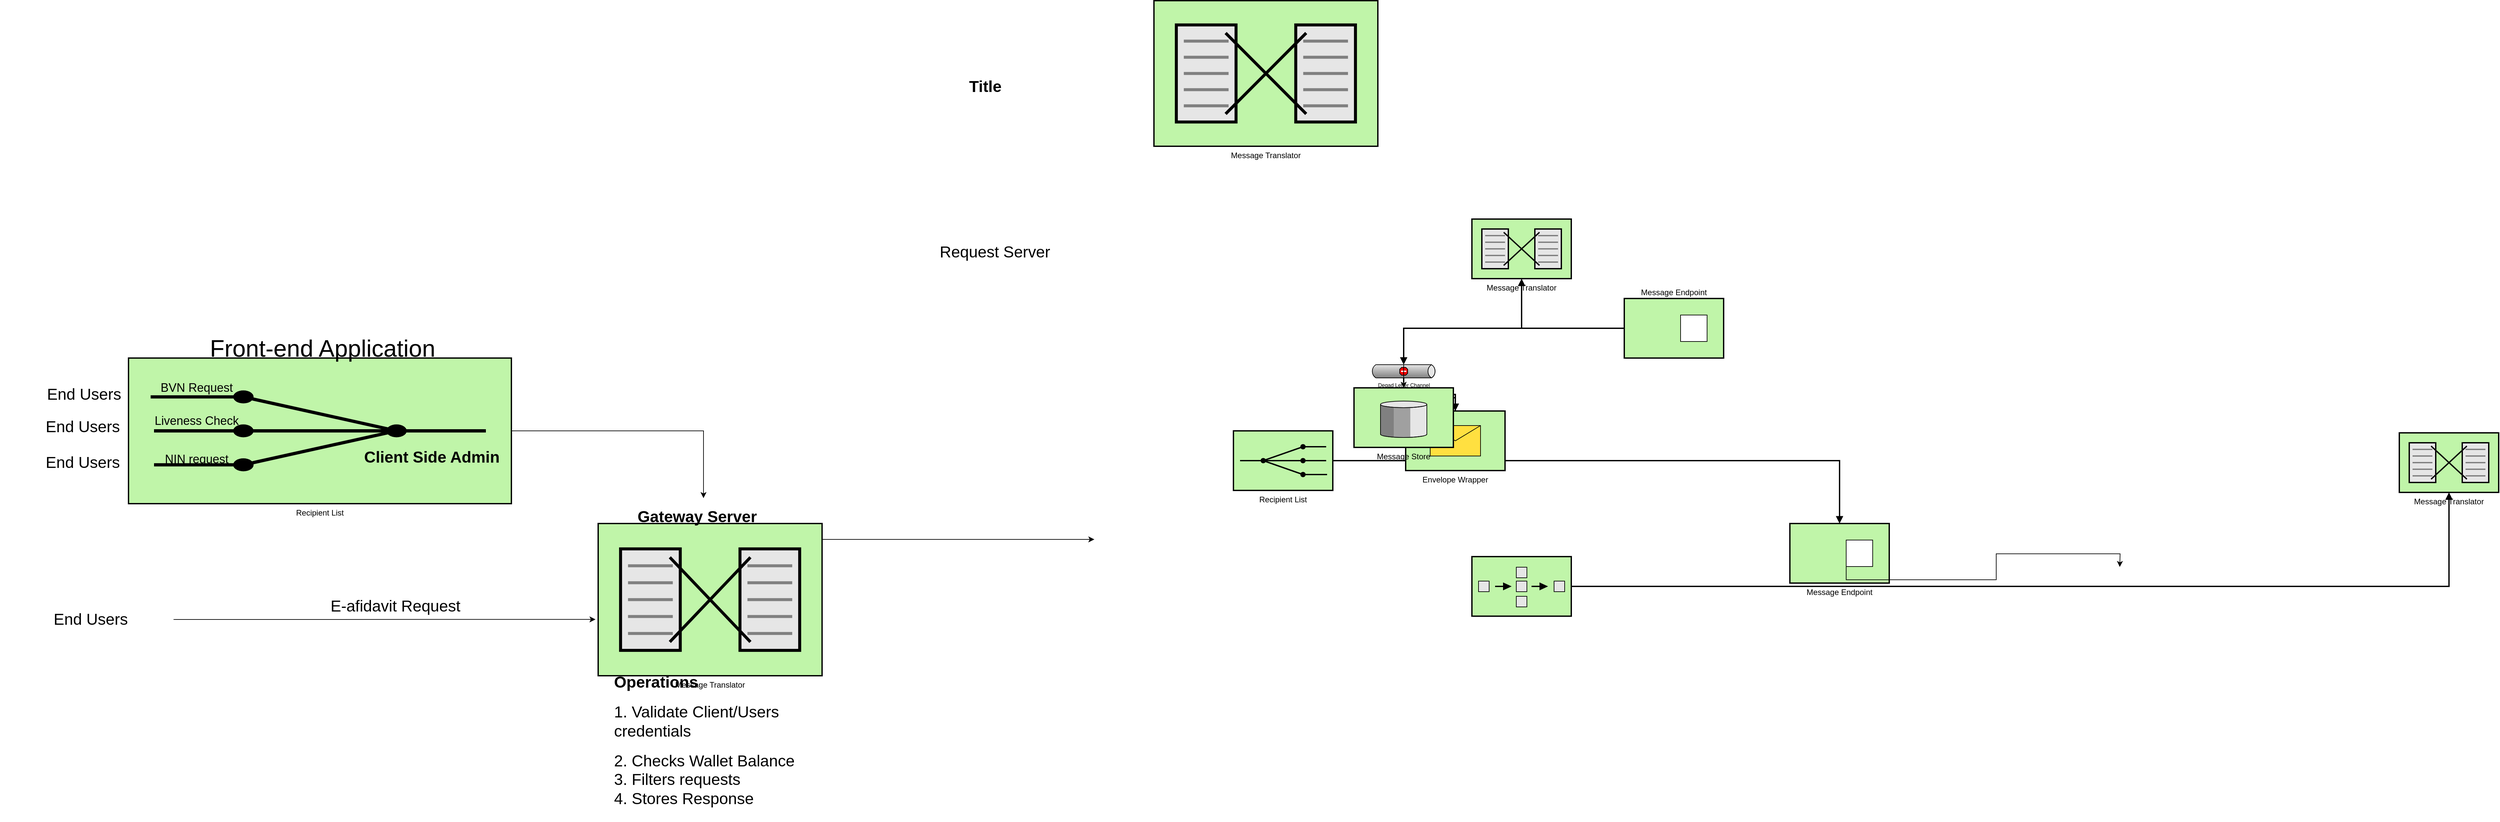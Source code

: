 <mxfile version="22.1.3" type="github">
  <diagram name="Page-1" id="74b105a0-9070-1c63-61bc-23e55f88626e">
    <mxGraphModel dx="3517.5" dy="2270" grid="1" gridSize="10" guides="1" tooltips="1" connect="1" arrows="1" fold="1" page="1" pageScale="1.5" pageWidth="1169" pageHeight="826" background="none" math="0" shadow="0">
      <root>
        <mxCell id="0" style=";html=1;" />
        <mxCell id="1" style=";html=1;" parent="0" />
        <mxCell id="10b056a9c633e61c-1" value="Message Translator" style="strokeWidth=2;dashed=0;align=center;fontSize=12;shape=mxgraph.eip.message_translator;fillColor=#c0f5a9;verticalLabelPosition=bottom;verticalAlign=top;" parent="1" vertex="1">
          <mxGeometry x="291" y="720" width="338" height="230" as="geometry" />
        </mxCell>
        <mxCell id="10b056a9c633e61c-20" style="edgeStyle=orthogonalEdgeStyle;rounded=0;html=1;endArrow=block;endFill=1;jettySize=auto;orthogonalLoop=1;strokeWidth=2;startArrow=none;startFill=0;" parent="1" source="10b056a9c633e61c-2" target="10b056a9c633e61c-8" edge="1">
          <mxGeometry relative="1" as="geometry" />
        </mxCell>
        <mxCell id="10b056a9c633e61c-2" value="Recipient List" style="strokeWidth=2;dashed=0;align=center;fontSize=12;fillColor=#c0f5a9;verticalLabelPosition=bottom;verticalAlign=top;shape=mxgraph.eip.recipient_list;" parent="1" vertex="1">
          <mxGeometry x="1250" y="580" width="150" height="90" as="geometry" />
        </mxCell>
        <mxCell id="10b056a9c633e61c-22" style="edgeStyle=orthogonalEdgeStyle;rounded=0;html=1;endArrow=block;endFill=1;jettySize=auto;orthogonalLoop=1;strokeWidth=2;startArrow=none;startFill=0;" parent="1" source="10b056a9c633e61c-6" target="10b056a9c633e61c-10" edge="1">
          <mxGeometry relative="1" as="geometry" />
        </mxCell>
        <mxCell id="10b056a9c633e61c-25" style="edgeStyle=orthogonalEdgeStyle;rounded=0;html=1;endArrow=block;endFill=1;jettySize=auto;orthogonalLoop=1;strokeWidth=2;startArrow=none;startFill=0;" parent="1" source="10b056a9c633e61c-6" target="10b056a9c633e61c-12" edge="1">
          <mxGeometry relative="1" as="geometry" />
        </mxCell>
        <mxCell id="10b056a9c633e61c-6" value="Message Endpoint" style="strokeWidth=2;dashed=0;align=center;fontSize=12;shape=rect;verticalLabelPosition=top;verticalAlign=bottom;fillColor=#c0f5a9;labelPosition=center;" parent="1" vertex="1">
          <mxGeometry x="1840" y="380" width="150" height="90" as="geometry" />
        </mxCell>
        <mxCell id="10b056a9c633e61c-7" value="" style="strokeWidth=1;dashed=0;align=center;fontSize=8;shape=rect;fillColor=#ffffff;strokeColor=#000000;" parent="10b056a9c633e61c-6" vertex="1">
          <mxGeometry x="85" y="25" width="40" height="40" as="geometry" />
        </mxCell>
        <mxCell id="10b056a9c633e61c-8" value="Message Endpoint" style="strokeWidth=2;dashed=0;align=center;fontSize=12;shape=rect;verticalLabelPosition=bottom;verticalAlign=top;fillColor=#c0f5a9" parent="1" vertex="1">
          <mxGeometry x="2090" y="720" width="150" height="90" as="geometry" />
        </mxCell>
        <mxCell id="OThNxWQhHnaj6ko7AExp-14" style="edgeStyle=orthogonalEdgeStyle;rounded=0;orthogonalLoop=1;jettySize=auto;html=1;exitX=0;exitY=1;exitDx=0;exitDy=0;" edge="1" parent="10b056a9c633e61c-8" source="10b056a9c633e61c-9">
          <mxGeometry relative="1" as="geometry">
            <mxPoint x="498" y="65.667" as="targetPoint" />
          </mxGeometry>
        </mxCell>
        <mxCell id="10b056a9c633e61c-9" value="" style="strokeWidth=1;dashed=0;align=center;fontSize=8;shape=rect" parent="10b056a9c633e61c-8" vertex="1">
          <mxGeometry x="85" y="25" width="40" height="40" as="geometry" />
        </mxCell>
        <mxCell id="10b056a9c633e61c-10" value="Message Translator" style="strokeWidth=2;dashed=0;align=center;fontSize=12;shape=mxgraph.eip.message_translator;fillColor=#c0f5a9;verticalLabelPosition=bottom;verticalAlign=top;" parent="1" vertex="1">
          <mxGeometry x="1610" y="260" width="150" height="90" as="geometry" />
        </mxCell>
        <mxCell id="10b056a9c633e61c-11" value="Message Translator" style="strokeWidth=2;dashed=0;align=center;fontSize=12;shape=mxgraph.eip.message_translator;fillColor=#c0f5a9;verticalLabelPosition=bottom;verticalAlign=top;" parent="1" vertex="1">
          <mxGeometry x="1130" y="-70" width="338" height="220" as="geometry" />
        </mxCell>
        <mxCell id="10b056a9c633e61c-26" style="edgeStyle=orthogonalEdgeStyle;rounded=0;html=1;endArrow=block;endFill=1;jettySize=auto;orthogonalLoop=1;strokeWidth=2;startArrow=none;startFill=0;" parent="1" source="10b056a9c633e61c-12" target="10b056a9c633e61c-13" edge="1">
          <mxGeometry relative="1" as="geometry" />
        </mxCell>
        <mxCell id="10b056a9c633e61c-12" value="Deqad Letter Channel" style="strokeWidth=1;dashed=0;align=center;html=1;fontSize=8;shape=mxgraph.eip.deadLetterChannel;verticalLabelPosition=bottom;labelBackgroundColor=#ffffff;verticalAlign=top;" parent="1" vertex="1">
          <mxGeometry x="1457" y="480" width="100" height="20" as="geometry" />
        </mxCell>
        <mxCell id="10b056a9c633e61c-27" style="edgeStyle=orthogonalEdgeStyle;rounded=0;html=1;endArrow=block;endFill=1;jettySize=auto;orthogonalLoop=1;strokeWidth=2;startArrow=none;startFill=0;" parent="1" source="10b056a9c633e61c-13" target="10b056a9c633e61c-15" edge="1">
          <mxGeometry relative="1" as="geometry" />
        </mxCell>
        <mxCell id="10b056a9c633e61c-13" value="Envelope Wrapper" style="strokeWidth=2;dashed=0;align=center;fontSize=12;fillColor=#c0f5a9;verticalLabelPosition=bottom;verticalAlign=top;shape=mxgraph.eip.envelope_wrapper;" parent="1" vertex="1">
          <mxGeometry x="1510" y="550" width="150" height="90" as="geometry" />
        </mxCell>
        <mxCell id="10b056a9c633e61c-24" style="edgeStyle=orthogonalEdgeStyle;rounded=0;html=1;endArrow=block;endFill=1;jettySize=auto;orthogonalLoop=1;strokeWidth=2;startArrow=none;startFill=0;" parent="1" source="10b056a9c633e61c-14" target="10b056a9c633e61c-16" edge="1">
          <mxGeometry relative="1" as="geometry" />
        </mxCell>
        <mxCell id="10b056a9c633e61c-14" value="" style="strokeWidth=2;dashed=0;align=center;fontSize=12;fillColor=#c0f5a9;verticalLabelPosition=bottom;verticalAlign=top;shape=mxgraph.eip.composed_message_processor;" parent="1" vertex="1">
          <mxGeometry x="1610" y="770" width="150" height="90" as="geometry" />
        </mxCell>
        <mxCell id="10b056a9c633e61c-15" value="Message Store" style="strokeWidth=2;dashed=0;align=center;fontSize=12;verticalLabelPosition=bottom;verticalAlign=top;shape=mxgraph.eip.message_store;fillColor=#c0f5a9" parent="1" vertex="1">
          <mxGeometry x="1432" y="515" width="150" height="90" as="geometry" />
        </mxCell>
        <mxCell id="10b056a9c633e61c-16" value="Message Translator" style="strokeWidth=2;dashed=0;align=center;fontSize=12;shape=mxgraph.eip.message_translator;fillColor=#c0f5a9;verticalLabelPosition=bottom;verticalAlign=top;" parent="1" vertex="1">
          <mxGeometry x="3010" y="583" width="150" height="90" as="geometry" />
        </mxCell>
        <mxCell id="10b056a9c633e61c-30" value="Title" style="text;strokeColor=none;fillColor=none;html=1;fontSize=24;fontStyle=1;verticalAlign=middle;align=center;" parent="1" vertex="1">
          <mxGeometry x="80" y="40" width="1590" height="40" as="geometry" />
        </mxCell>
        <mxCell id="OThNxWQhHnaj6ko7AExp-2" value="&lt;font style=&quot;font-size: 24px;&quot;&gt;End Users&lt;/font&gt;" style="text;html=1;strokeColor=none;fillColor=none;align=center;verticalAlign=middle;whiteSpace=wrap;rounded=0;" vertex="1" parent="1">
          <mxGeometry x="-610" y="500" width="250" height="50" as="geometry" />
        </mxCell>
        <mxCell id="OThNxWQhHnaj6ko7AExp-3" value="&lt;font style=&quot;font-size: 24px;&quot;&gt;End Users&lt;/font&gt;" style="text;html=1;strokeColor=none;fillColor=none;align=center;verticalAlign=middle;whiteSpace=wrap;rounded=0;" vertex="1" parent="1">
          <mxGeometry x="-612" y="549" width="250" height="50" as="geometry" />
        </mxCell>
        <mxCell id="OThNxWQhHnaj6ko7AExp-4" value="&lt;font style=&quot;font-size: 24px;&quot;&gt;End Users&lt;/font&gt;" style="text;html=1;strokeColor=none;fillColor=none;align=center;verticalAlign=middle;whiteSpace=wrap;rounded=0;" vertex="1" parent="1">
          <mxGeometry x="-612" y="603" width="250" height="50" as="geometry" />
        </mxCell>
        <mxCell id="OThNxWQhHnaj6ko7AExp-5" value="Recipient List" style="strokeWidth=2;dashed=0;align=center;fontSize=12;fillColor=#c0f5a9;verticalLabelPosition=bottom;verticalAlign=top;shape=mxgraph.eip.recipient_list;direction=west;" vertex="1" parent="1">
          <mxGeometry x="-418" y="470" width="578" height="220" as="geometry" />
        </mxCell>
        <mxCell id="OThNxWQhHnaj6ko7AExp-6" value="&lt;font style=&quot;font-size: 18px;&quot;&gt;BVN Request&lt;/font&gt;" style="text;strokeColor=none;align=center;fillColor=none;html=1;verticalAlign=middle;whiteSpace=wrap;rounded=0;" vertex="1" parent="1">
          <mxGeometry x="-410" y="500" width="190" height="30" as="geometry" />
        </mxCell>
        <mxCell id="OThNxWQhHnaj6ko7AExp-7" value="&lt;span style=&quot;font-size: 18px;&quot;&gt;Liveness Check&lt;/span&gt;" style="text;strokeColor=none;align=center;fillColor=none;html=1;verticalAlign=middle;whiteSpace=wrap;rounded=0;" vertex="1" parent="1">
          <mxGeometry x="-410" y="550" width="190" height="30" as="geometry" />
        </mxCell>
        <mxCell id="OThNxWQhHnaj6ko7AExp-8" value="&lt;span style=&quot;font-size: 18px;&quot;&gt;NIN request&lt;/span&gt;" style="text;strokeColor=none;align=center;fillColor=none;html=1;verticalAlign=middle;whiteSpace=wrap;rounded=0;" vertex="1" parent="1">
          <mxGeometry x="-410" y="608" width="190" height="30" as="geometry" />
        </mxCell>
        <mxCell id="OThNxWQhHnaj6ko7AExp-9" value="&lt;font style=&quot;font-size: 24px;&quot;&gt;&lt;b&gt;Client Side Admin&lt;/b&gt;&lt;/font&gt;" style="text;strokeColor=none;align=center;fillColor=none;html=1;verticalAlign=middle;whiteSpace=wrap;rounded=0;" vertex="1" parent="1">
          <mxGeometry x="-90" y="600" width="260" height="40" as="geometry" />
        </mxCell>
        <mxCell id="OThNxWQhHnaj6ko7AExp-10" value="&lt;font style=&quot;font-size: 36px;&quot;&gt;Front-end Application&lt;/font&gt;" style="text;strokeColor=none;align=center;fillColor=none;html=1;verticalAlign=middle;whiteSpace=wrap;rounded=0;" vertex="1" parent="1">
          <mxGeometry x="-310" y="440" width="370" height="30" as="geometry" />
        </mxCell>
        <mxCell id="OThNxWQhHnaj6ko7AExp-11" value="&lt;span style=&quot;font-size: 24px;&quot;&gt;&lt;b&gt;Gateway Server&lt;/b&gt;&lt;/span&gt;" style="text;html=1;align=center;verticalAlign=middle;resizable=0;points=[];autosize=1;strokeColor=none;fillColor=none;" vertex="1" parent="1">
          <mxGeometry x="340" y="690" width="200" height="40" as="geometry" />
        </mxCell>
        <mxCell id="OThNxWQhHnaj6ko7AExp-12" value="" style="endArrow=classic;html=1;rounded=0;exitX=0;exitY=0.5;exitDx=0;exitDy=0;exitPerimeter=0;entryX=0.55;entryY=-0.21;entryDx=0;entryDy=0;entryPerimeter=0;" edge="1" parent="1" source="OThNxWQhHnaj6ko7AExp-5" target="OThNxWQhHnaj6ko7AExp-11">
          <mxGeometry width="50" height="50" relative="1" as="geometry">
            <mxPoint x="620" y="710" as="sourcePoint" />
            <mxPoint x="700" y="580" as="targetPoint" />
            <Array as="points">
              <mxPoint x="450" y="580" />
            </Array>
          </mxGeometry>
        </mxCell>
        <mxCell id="OThNxWQhHnaj6ko7AExp-13" style="edgeStyle=orthogonalEdgeStyle;rounded=0;orthogonalLoop=1;jettySize=auto;html=1;exitX=0;exitY=0;exitDx=50;exitDy=0;exitPerimeter=0;entryX=0.5;entryY=0;entryDx=0;entryDy=0;entryPerimeter=0;" edge="1" parent="1" source="10b056a9c633e61c-12" target="10b056a9c633e61c-15">
          <mxGeometry relative="1" as="geometry" />
        </mxCell>
        <mxCell id="OThNxWQhHnaj6ko7AExp-15" value="" style="endArrow=classic;html=1;rounded=0;exitX=1;exitY=0.5;exitDx=0;exitDy=0;exitPerimeter=0;" edge="1" parent="1">
          <mxGeometry width="50" height="50" relative="1" as="geometry">
            <mxPoint x="629" y="744" as="sourcePoint" />
            <mxPoint x="1040" y="744" as="targetPoint" />
            <Array as="points">
              <mxPoint x="877" y="744" />
            </Array>
          </mxGeometry>
        </mxCell>
        <mxCell id="OThNxWQhHnaj6ko7AExp-16" value="&lt;font style=&quot;font-size: 24px;&quot;&gt;Request Server&lt;/font&gt;" style="text;html=1;strokeColor=none;fillColor=none;align=center;verticalAlign=middle;whiteSpace=wrap;rounded=0;" vertex="1" parent="1">
          <mxGeometry x="760" y="290" width="260" height="40" as="geometry" />
        </mxCell>
        <mxCell id="OThNxWQhHnaj6ko7AExp-18" value="&lt;font style=&quot;font-size: 24px;&quot;&gt;End Users&lt;/font&gt;" style="text;html=1;strokeColor=none;fillColor=none;align=center;verticalAlign=middle;whiteSpace=wrap;rounded=0;" vertex="1" parent="1">
          <mxGeometry x="-600" y="840" width="250" height="50" as="geometry" />
        </mxCell>
        <mxCell id="OThNxWQhHnaj6ko7AExp-19" value="" style="endArrow=classic;html=1;rounded=0;fontFamily=Helvetica;fontSize=12;fontColor=default;entryX=-0.012;entryY=0.63;entryDx=0;entryDy=0;entryPerimeter=0;" edge="1" parent="1" source="OThNxWQhHnaj6ko7AExp-18" target="10b056a9c633e61c-1">
          <mxGeometry width="50" height="50" relative="1" as="geometry">
            <mxPoint x="280" y="700" as="sourcePoint" />
            <mxPoint x="330" y="650" as="targetPoint" />
          </mxGeometry>
        </mxCell>
        <mxCell id="OThNxWQhHnaj6ko7AExp-20" value="&lt;font style=&quot;font-size: 24px;&quot;&gt;E-afidavit Request&lt;/font&gt;" style="text;html=1;strokeColor=none;fillColor=none;align=center;verticalAlign=middle;whiteSpace=wrap;rounded=0;fontSize=12;fontFamily=Helvetica;fontColor=default;" vertex="1" parent="1">
          <mxGeometry x="-140" y="830" width="250" height="30" as="geometry" />
        </mxCell>
        <mxCell id="OThNxWQhHnaj6ko7AExp-22" value="&lt;h1&gt;&lt;span style=&quot;background-color: initial;&quot;&gt;Operations&lt;/span&gt;&lt;span style=&quot;background-color: initial; font-size: 12px; font-weight: normal;&quot;&gt;&lt;br&gt;&lt;/span&gt;&lt;/h1&gt;&lt;h1&gt;&lt;span style=&quot;font-weight: 400;&quot;&gt;&lt;font style=&quot;font-size: 24px;&quot;&gt;1. Validate Client/Users credentials&lt;/font&gt;&lt;/span&gt;&lt;/h1&gt;&lt;div&gt;&lt;span style=&quot;font-weight: 400;&quot;&gt;&lt;font style=&quot;font-size: 24px;&quot;&gt;2. Checks Wallet Balance&lt;/font&gt;&lt;/span&gt;&lt;/div&gt;&lt;div&gt;&lt;span style=&quot;font-weight: 400;&quot;&gt;&lt;font style=&quot;font-size: 24px;&quot;&gt;3. Filters requests&lt;/font&gt;&lt;/span&gt;&lt;/div&gt;&lt;div&gt;&lt;span style=&quot;font-weight: 400;&quot;&gt;&lt;font style=&quot;font-size: 24px;&quot;&gt;4. Stores Response&lt;/font&gt;&lt;/span&gt;&lt;/div&gt;&lt;div&gt;&lt;br&gt;&lt;/div&gt;" style="text;html=1;strokeColor=none;fillColor=none;spacing=5;spacingTop=-20;whiteSpace=wrap;overflow=hidden;rounded=0;fontSize=12;fontFamily=Helvetica;fontColor=default;" vertex="1" parent="1">
          <mxGeometry x="310" y="940" width="290" height="230" as="geometry" />
        </mxCell>
      </root>
    </mxGraphModel>
  </diagram>
</mxfile>

